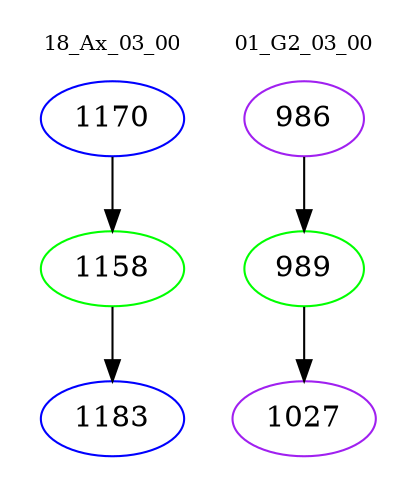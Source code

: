 digraph{
subgraph cluster_0 {
color = white
label = "18_Ax_03_00";
fontsize=10;
T0_1170 [label="1170", color="blue"]
T0_1170 -> T0_1158 [color="black"]
T0_1158 [label="1158", color="green"]
T0_1158 -> T0_1183 [color="black"]
T0_1183 [label="1183", color="blue"]
}
subgraph cluster_1 {
color = white
label = "01_G2_03_00";
fontsize=10;
T1_986 [label="986", color="purple"]
T1_986 -> T1_989 [color="black"]
T1_989 [label="989", color="green"]
T1_989 -> T1_1027 [color="black"]
T1_1027 [label="1027", color="purple"]
}
}
